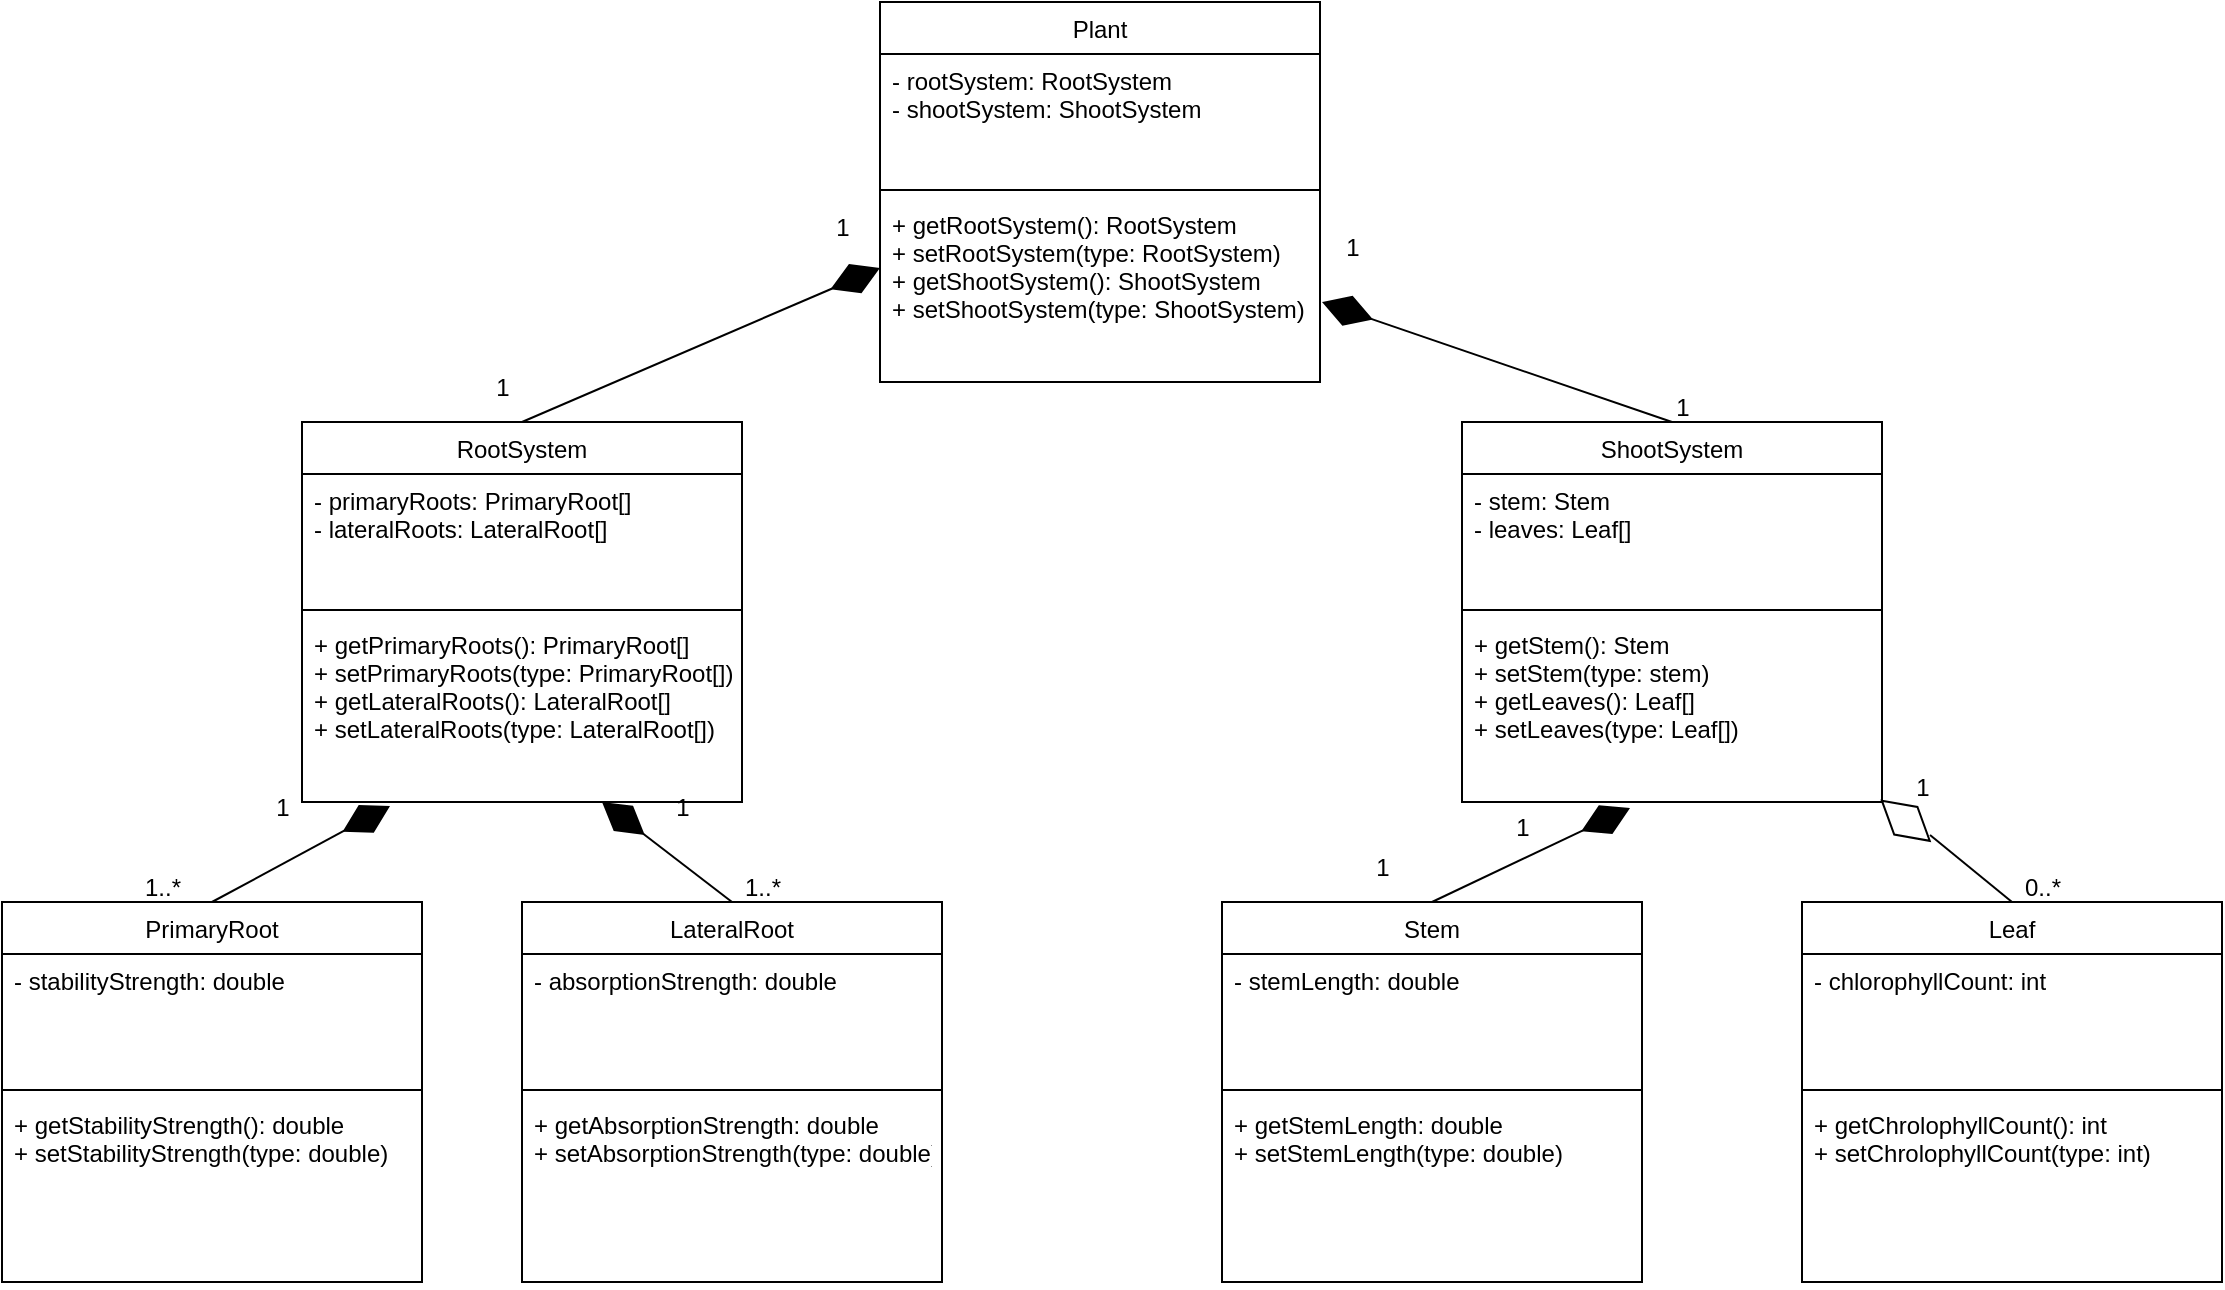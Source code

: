 <mxfile version="24.6.5" type="google">
  <diagram id="C5RBs43oDa-KdzZeNtuy" name="Page-1">
    <mxGraphModel dx="2901" dy="1132" grid="1" gridSize="10" guides="1" tooltips="1" connect="1" arrows="1" fold="1" page="1" pageScale="1" pageWidth="827" pageHeight="1169" math="0" shadow="0">
      <root>
        <mxCell id="WIyWlLk6GJQsqaUBKTNV-0" />
        <mxCell id="WIyWlLk6GJQsqaUBKTNV-1" parent="WIyWlLk6GJQsqaUBKTNV-0" />
        <mxCell id="zkfFHV4jXpPFQw0GAbJ--6" value="Plant" style="swimlane;fontStyle=0;align=center;verticalAlign=top;childLayout=stackLayout;horizontal=1;startSize=26;horizontalStack=0;resizeParent=1;resizeLast=0;collapsible=1;marginBottom=0;rounded=0;shadow=0;strokeWidth=1;" parent="WIyWlLk6GJQsqaUBKTNV-1" vertex="1">
          <mxGeometry x="309" y="270" width="220" height="190" as="geometry">
            <mxRectangle x="130" y="380" width="160" height="26" as="alternateBounds" />
          </mxGeometry>
        </mxCell>
        <mxCell id="zkfFHV4jXpPFQw0GAbJ--7" value="- rootSystem: RootSystem&#xa;- shootSystem: ShootSystem" style="text;align=left;verticalAlign=top;spacingLeft=4;spacingRight=4;overflow=hidden;rotatable=0;points=[[0,0.5],[1,0.5]];portConstraint=eastwest;" parent="zkfFHV4jXpPFQw0GAbJ--6" vertex="1">
          <mxGeometry y="26" width="220" height="64" as="geometry" />
        </mxCell>
        <mxCell id="zkfFHV4jXpPFQw0GAbJ--9" value="" style="line;html=1;strokeWidth=1;align=left;verticalAlign=middle;spacingTop=-1;spacingLeft=3;spacingRight=3;rotatable=0;labelPosition=right;points=[];portConstraint=eastwest;" parent="zkfFHV4jXpPFQw0GAbJ--6" vertex="1">
          <mxGeometry y="90" width="220" height="8" as="geometry" />
        </mxCell>
        <mxCell id="zkfFHV4jXpPFQw0GAbJ--11" value="+ getRootSystem(): RootSystem&#xa;+ setRootSystem(type: RootSystem)&#xa;+ getShootSystem(): ShootSystem&#xa;+ setShootSystem(type: ShootSystem)" style="text;align=left;verticalAlign=top;spacingLeft=4;spacingRight=4;overflow=hidden;rotatable=0;points=[[0,0.5],[1,0.5]];portConstraint=eastwest;" parent="zkfFHV4jXpPFQw0GAbJ--6" vertex="1">
          <mxGeometry y="98" width="220" height="92" as="geometry" />
        </mxCell>
        <mxCell id="rUtTDAKVVjyx590Lfj5m-1" value="Leaf" style="swimlane;fontStyle=0;align=center;verticalAlign=top;childLayout=stackLayout;horizontal=1;startSize=26;horizontalStack=0;resizeParent=1;resizeLast=0;collapsible=1;marginBottom=0;rounded=0;shadow=0;strokeWidth=1;" parent="WIyWlLk6GJQsqaUBKTNV-1" vertex="1">
          <mxGeometry x="770" y="720" width="210" height="190" as="geometry">
            <mxRectangle x="130" y="380" width="160" height="26" as="alternateBounds" />
          </mxGeometry>
        </mxCell>
        <mxCell id="rUtTDAKVVjyx590Lfj5m-2" value="- chlorophyllCount: int" style="text;align=left;verticalAlign=top;spacingLeft=4;spacingRight=4;overflow=hidden;rotatable=0;points=[[0,0.5],[1,0.5]];portConstraint=eastwest;" parent="rUtTDAKVVjyx590Lfj5m-1" vertex="1">
          <mxGeometry y="26" width="210" height="64" as="geometry" />
        </mxCell>
        <mxCell id="rUtTDAKVVjyx590Lfj5m-3" value="" style="line;html=1;strokeWidth=1;align=left;verticalAlign=middle;spacingTop=-1;spacingLeft=3;spacingRight=3;rotatable=0;labelPosition=right;points=[];portConstraint=eastwest;" parent="rUtTDAKVVjyx590Lfj5m-1" vertex="1">
          <mxGeometry y="90" width="210" height="8" as="geometry" />
        </mxCell>
        <mxCell id="rUtTDAKVVjyx590Lfj5m-4" value="+ getChrolophyllCount(): int&#xa;+ setChrolophyllCount(type: int)" style="text;align=left;verticalAlign=top;spacingLeft=4;spacingRight=4;overflow=hidden;rotatable=0;points=[[0,0.5],[1,0.5]];portConstraint=eastwest;" parent="rUtTDAKVVjyx590Lfj5m-1" vertex="1">
          <mxGeometry y="98" width="210" height="92" as="geometry" />
        </mxCell>
        <mxCell id="rUtTDAKVVjyx590Lfj5m-5" value="Stem" style="swimlane;fontStyle=0;align=center;verticalAlign=top;childLayout=stackLayout;horizontal=1;startSize=26;horizontalStack=0;resizeParent=1;resizeLast=0;collapsible=1;marginBottom=0;rounded=0;shadow=0;strokeWidth=1;" parent="WIyWlLk6GJQsqaUBKTNV-1" vertex="1">
          <mxGeometry x="480" y="720" width="210" height="190" as="geometry">
            <mxRectangle x="130" y="380" width="160" height="26" as="alternateBounds" />
          </mxGeometry>
        </mxCell>
        <mxCell id="rUtTDAKVVjyx590Lfj5m-6" value="- stemLength: double" style="text;align=left;verticalAlign=top;spacingLeft=4;spacingRight=4;overflow=hidden;rotatable=0;points=[[0,0.5],[1,0.5]];portConstraint=eastwest;" parent="rUtTDAKVVjyx590Lfj5m-5" vertex="1">
          <mxGeometry y="26" width="210" height="64" as="geometry" />
        </mxCell>
        <mxCell id="rUtTDAKVVjyx590Lfj5m-7" value="" style="line;html=1;strokeWidth=1;align=left;verticalAlign=middle;spacingTop=-1;spacingLeft=3;spacingRight=3;rotatable=0;labelPosition=right;points=[];portConstraint=eastwest;" parent="rUtTDAKVVjyx590Lfj5m-5" vertex="1">
          <mxGeometry y="90" width="210" height="8" as="geometry" />
        </mxCell>
        <mxCell id="rUtTDAKVVjyx590Lfj5m-8" value="+ getStemLength: double&#xa;+ setStemLength(type: double)" style="text;align=left;verticalAlign=top;spacingLeft=4;spacingRight=4;overflow=hidden;rotatable=0;points=[[0,0.5],[1,0.5]];portConstraint=eastwest;" parent="rUtTDAKVVjyx590Lfj5m-5" vertex="1">
          <mxGeometry y="98" width="210" height="92" as="geometry" />
        </mxCell>
        <mxCell id="rUtTDAKVVjyx590Lfj5m-9" value="PrimaryRoot" style="swimlane;fontStyle=0;align=center;verticalAlign=top;childLayout=stackLayout;horizontal=1;startSize=26;horizontalStack=0;resizeParent=1;resizeLast=0;collapsible=1;marginBottom=0;rounded=0;shadow=0;strokeWidth=1;" parent="WIyWlLk6GJQsqaUBKTNV-1" vertex="1">
          <mxGeometry x="-130" y="720" width="210" height="190" as="geometry">
            <mxRectangle x="130" y="380" width="160" height="26" as="alternateBounds" />
          </mxGeometry>
        </mxCell>
        <mxCell id="rUtTDAKVVjyx590Lfj5m-10" value="- stabilityStrength: double" style="text;align=left;verticalAlign=top;spacingLeft=4;spacingRight=4;overflow=hidden;rotatable=0;points=[[0,0.5],[1,0.5]];portConstraint=eastwest;" parent="rUtTDAKVVjyx590Lfj5m-9" vertex="1">
          <mxGeometry y="26" width="210" height="64" as="geometry" />
        </mxCell>
        <mxCell id="rUtTDAKVVjyx590Lfj5m-11" value="" style="line;html=1;strokeWidth=1;align=left;verticalAlign=middle;spacingTop=-1;spacingLeft=3;spacingRight=3;rotatable=0;labelPosition=right;points=[];portConstraint=eastwest;" parent="rUtTDAKVVjyx590Lfj5m-9" vertex="1">
          <mxGeometry y="90" width="210" height="8" as="geometry" />
        </mxCell>
        <mxCell id="rUtTDAKVVjyx590Lfj5m-12" value="+ getStabilityStrength(): double&#xa;+ setStabilityStrength(type: double)" style="text;align=left;verticalAlign=top;spacingLeft=4;spacingRight=4;overflow=hidden;rotatable=0;points=[[0,0.5],[1,0.5]];portConstraint=eastwest;" parent="rUtTDAKVVjyx590Lfj5m-9" vertex="1">
          <mxGeometry y="98" width="210" height="92" as="geometry" />
        </mxCell>
        <mxCell id="rUtTDAKVVjyx590Lfj5m-22" value="RootSystem" style="swimlane;fontStyle=0;align=center;verticalAlign=top;childLayout=stackLayout;horizontal=1;startSize=26;horizontalStack=0;resizeParent=1;resizeLast=0;collapsible=1;marginBottom=0;rounded=0;shadow=0;strokeWidth=1;" parent="WIyWlLk6GJQsqaUBKTNV-1" vertex="1">
          <mxGeometry x="20" y="480" width="220" height="190" as="geometry">
            <mxRectangle x="130" y="380" width="160" height="26" as="alternateBounds" />
          </mxGeometry>
        </mxCell>
        <mxCell id="rUtTDAKVVjyx590Lfj5m-23" value="- primaryRoots: PrimaryRoot[]&#xa;- lateralRoots: LateralRoot[]" style="text;align=left;verticalAlign=top;spacingLeft=4;spacingRight=4;overflow=hidden;rotatable=0;points=[[0,0.5],[1,0.5]];portConstraint=eastwest;" parent="rUtTDAKVVjyx590Lfj5m-22" vertex="1">
          <mxGeometry y="26" width="220" height="64" as="geometry" />
        </mxCell>
        <mxCell id="rUtTDAKVVjyx590Lfj5m-24" value="" style="line;html=1;strokeWidth=1;align=left;verticalAlign=middle;spacingTop=-1;spacingLeft=3;spacingRight=3;rotatable=0;labelPosition=right;points=[];portConstraint=eastwest;" parent="rUtTDAKVVjyx590Lfj5m-22" vertex="1">
          <mxGeometry y="90" width="220" height="8" as="geometry" />
        </mxCell>
        <mxCell id="rUtTDAKVVjyx590Lfj5m-25" value="+ getPrimaryRoots(): PrimaryRoot[]&#xa;+ setPrimaryRoots(type: PrimaryRoot[])&#xa;+ getLateralRoots(): LateralRoot[]&#xa;+ setLateralRoots(type: LateralRoot[])" style="text;align=left;verticalAlign=top;spacingLeft=4;spacingRight=4;overflow=hidden;rotatable=0;points=[[0,0.5],[1,0.5]];portConstraint=eastwest;" parent="rUtTDAKVVjyx590Lfj5m-22" vertex="1">
          <mxGeometry y="98" width="220" height="92" as="geometry" />
        </mxCell>
        <mxCell id="rUtTDAKVVjyx590Lfj5m-26" value="ShootSystem" style="swimlane;fontStyle=0;align=center;verticalAlign=top;childLayout=stackLayout;horizontal=1;startSize=26;horizontalStack=0;resizeParent=1;resizeLast=0;collapsible=1;marginBottom=0;rounded=0;shadow=0;strokeWidth=1;" parent="WIyWlLk6GJQsqaUBKTNV-1" vertex="1">
          <mxGeometry x="600" y="480" width="210" height="190" as="geometry">
            <mxRectangle x="130" y="380" width="160" height="26" as="alternateBounds" />
          </mxGeometry>
        </mxCell>
        <mxCell id="rUtTDAKVVjyx590Lfj5m-27" value="- stem: Stem&#xa;- leaves: Leaf[]" style="text;align=left;verticalAlign=top;spacingLeft=4;spacingRight=4;overflow=hidden;rotatable=0;points=[[0,0.5],[1,0.5]];portConstraint=eastwest;" parent="rUtTDAKVVjyx590Lfj5m-26" vertex="1">
          <mxGeometry y="26" width="210" height="64" as="geometry" />
        </mxCell>
        <mxCell id="rUtTDAKVVjyx590Lfj5m-28" value="" style="line;html=1;strokeWidth=1;align=left;verticalAlign=middle;spacingTop=-1;spacingLeft=3;spacingRight=3;rotatable=0;labelPosition=right;points=[];portConstraint=eastwest;" parent="rUtTDAKVVjyx590Lfj5m-26" vertex="1">
          <mxGeometry y="90" width="210" height="8" as="geometry" />
        </mxCell>
        <mxCell id="rUtTDAKVVjyx590Lfj5m-29" value="+ getStem(): Stem&#xa;+ setStem(type: stem)&#xa;+ getLeaves(): Leaf[]&#xa;+ setLeaves(type: Leaf[])" style="text;align=left;verticalAlign=top;spacingLeft=4;spacingRight=4;overflow=hidden;rotatable=0;points=[[0,0.5],[1,0.5]];portConstraint=eastwest;" parent="rUtTDAKVVjyx590Lfj5m-26" vertex="1">
          <mxGeometry y="98" width="210" height="92" as="geometry" />
        </mxCell>
        <mxCell id="rUtTDAKVVjyx590Lfj5m-30" value="LateralRoot" style="swimlane;fontStyle=0;align=center;verticalAlign=top;childLayout=stackLayout;horizontal=1;startSize=26;horizontalStack=0;resizeParent=1;resizeLast=0;collapsible=1;marginBottom=0;rounded=0;shadow=0;strokeWidth=1;" parent="WIyWlLk6GJQsqaUBKTNV-1" vertex="1">
          <mxGeometry x="130" y="720" width="210" height="190" as="geometry">
            <mxRectangle x="130" y="380" width="160" height="26" as="alternateBounds" />
          </mxGeometry>
        </mxCell>
        <mxCell id="rUtTDAKVVjyx590Lfj5m-31" value="- absorptionStrength: double" style="text;align=left;verticalAlign=top;spacingLeft=4;spacingRight=4;overflow=hidden;rotatable=0;points=[[0,0.5],[1,0.5]];portConstraint=eastwest;" parent="rUtTDAKVVjyx590Lfj5m-30" vertex="1">
          <mxGeometry y="26" width="210" height="64" as="geometry" />
        </mxCell>
        <mxCell id="rUtTDAKVVjyx590Lfj5m-32" value="" style="line;html=1;strokeWidth=1;align=left;verticalAlign=middle;spacingTop=-1;spacingLeft=3;spacingRight=3;rotatable=0;labelPosition=right;points=[];portConstraint=eastwest;" parent="rUtTDAKVVjyx590Lfj5m-30" vertex="1">
          <mxGeometry y="90" width="210" height="8" as="geometry" />
        </mxCell>
        <mxCell id="rUtTDAKVVjyx590Lfj5m-33" value="+ getAbsorptionStrength: double&#xa;+ setAbsorptionStrength(type: double)" style="text;align=left;verticalAlign=top;spacingLeft=4;spacingRight=4;overflow=hidden;rotatable=0;points=[[0,0.5],[1,0.5]];portConstraint=eastwest;" parent="rUtTDAKVVjyx590Lfj5m-30" vertex="1">
          <mxGeometry y="98" width="210" height="92" as="geometry" />
        </mxCell>
        <mxCell id="OLJ80uQyUvvLL7ihogi7-0" value="" style="endArrow=diamondThin;endFill=1;endSize=24;html=1;rounded=0;fontSize=12;curved=1;exitX=0.5;exitY=0;exitDx=0;exitDy=0;entryX=0;entryY=0.38;entryDx=0;entryDy=0;entryPerimeter=0;" edge="1" parent="WIyWlLk6GJQsqaUBKTNV-1" source="rUtTDAKVVjyx590Lfj5m-22" target="zkfFHV4jXpPFQw0GAbJ--11">
          <mxGeometry width="160" relative="1" as="geometry">
            <mxPoint x="-62" y="324" as="sourcePoint" />
            <mxPoint x="20" y="323" as="targetPoint" />
          </mxGeometry>
        </mxCell>
        <mxCell id="OLJ80uQyUvvLL7ihogi7-1" value="" style="endArrow=diamondThin;endFill=1;endSize=24;html=1;rounded=0;fontSize=12;curved=1;exitX=0.5;exitY=0;exitDx=0;exitDy=0;" edge="1" parent="WIyWlLk6GJQsqaUBKTNV-1" source="rUtTDAKVVjyx590Lfj5m-26">
          <mxGeometry width="160" relative="1" as="geometry">
            <mxPoint x="-52" y="334" as="sourcePoint" />
            <mxPoint x="530" y="420" as="targetPoint" />
          </mxGeometry>
        </mxCell>
        <mxCell id="OLJ80uQyUvvLL7ihogi7-2" value="" style="endArrow=diamondThin;endFill=1;endSize=24;html=1;rounded=0;fontSize=12;curved=1;exitX=0.5;exitY=0;exitDx=0;exitDy=0;entryX=0.2;entryY=1.022;entryDx=0;entryDy=0;entryPerimeter=0;" edge="1" parent="WIyWlLk6GJQsqaUBKTNV-1" source="rUtTDAKVVjyx590Lfj5m-9" target="rUtTDAKVVjyx590Lfj5m-25">
          <mxGeometry width="160" relative="1" as="geometry">
            <mxPoint x="-42" y="344" as="sourcePoint" />
            <mxPoint x="40" y="343" as="targetPoint" />
          </mxGeometry>
        </mxCell>
        <mxCell id="OLJ80uQyUvvLL7ihogi7-3" value="" style="endArrow=diamondThin;endFill=1;endSize=24;html=1;rounded=0;fontSize=12;curved=1;exitX=0.5;exitY=0;exitDx=0;exitDy=0;" edge="1" parent="WIyWlLk6GJQsqaUBKTNV-1" source="rUtTDAKVVjyx590Lfj5m-30">
          <mxGeometry width="160" relative="1" as="geometry">
            <mxPoint x="-32" y="354" as="sourcePoint" />
            <mxPoint x="170" y="670" as="targetPoint" />
          </mxGeometry>
        </mxCell>
        <mxCell id="OLJ80uQyUvvLL7ihogi7-4" value="" style="endArrow=diamondThin;endFill=1;endSize=24;html=1;rounded=0;fontSize=12;curved=1;exitX=0.5;exitY=0;exitDx=0;exitDy=0;entryX=0.4;entryY=1.033;entryDx=0;entryDy=0;entryPerimeter=0;" edge="1" parent="WIyWlLk6GJQsqaUBKTNV-1" source="rUtTDAKVVjyx590Lfj5m-5" target="rUtTDAKVVjyx590Lfj5m-29">
          <mxGeometry width="160" relative="1" as="geometry">
            <mxPoint x="-22" y="364" as="sourcePoint" />
            <mxPoint x="60" y="363" as="targetPoint" />
          </mxGeometry>
        </mxCell>
        <mxCell id="OLJ80uQyUvvLL7ihogi7-6" value="" style="html=1;whiteSpace=wrap;aspect=fixed;shape=isoRectangle;rotation=40;" vertex="1" parent="WIyWlLk6GJQsqaUBKTNV-1">
          <mxGeometry x="806.28" y="670" width="31.26" height="18.76" as="geometry" />
        </mxCell>
        <mxCell id="OLJ80uQyUvvLL7ihogi7-10" value="" style="endArrow=none;html=1;rounded=0;entryX=0.944;entryY=0.378;entryDx=0;entryDy=0;entryPerimeter=0;exitX=0.5;exitY=0;exitDx=0;exitDy=0;" edge="1" parent="WIyWlLk6GJQsqaUBKTNV-1" source="rUtTDAKVVjyx590Lfj5m-1" target="OLJ80uQyUvvLL7ihogi7-6">
          <mxGeometry width="50" height="50" relative="1" as="geometry">
            <mxPoint x="310" y="600" as="sourcePoint" />
            <mxPoint x="360" y="550" as="targetPoint" />
          </mxGeometry>
        </mxCell>
        <mxCell id="OLJ80uQyUvvLL7ihogi7-11" value="1" style="text;html=1;align=center;verticalAlign=middle;resizable=0;points=[];autosize=1;strokeColor=none;fillColor=none;" vertex="1" parent="WIyWlLk6GJQsqaUBKTNV-1">
          <mxGeometry x="695" y="458" width="30" height="30" as="geometry" />
        </mxCell>
        <mxCell id="OLJ80uQyUvvLL7ihogi7-12" value="1" style="text;html=1;align=center;verticalAlign=middle;resizable=0;points=[];autosize=1;strokeColor=none;fillColor=none;" vertex="1" parent="WIyWlLk6GJQsqaUBKTNV-1">
          <mxGeometry x="530" y="378" width="30" height="30" as="geometry" />
        </mxCell>
        <mxCell id="OLJ80uQyUvvLL7ihogi7-13" value="1" style="text;html=1;align=center;verticalAlign=middle;resizable=0;points=[];autosize=1;strokeColor=none;fillColor=none;" vertex="1" parent="WIyWlLk6GJQsqaUBKTNV-1">
          <mxGeometry x="275" y="368" width="30" height="30" as="geometry" />
        </mxCell>
        <mxCell id="OLJ80uQyUvvLL7ihogi7-14" value="1" style="text;html=1;align=center;verticalAlign=middle;resizable=0;points=[];autosize=1;strokeColor=none;fillColor=none;" vertex="1" parent="WIyWlLk6GJQsqaUBKTNV-1">
          <mxGeometry x="105" y="448" width="30" height="30" as="geometry" />
        </mxCell>
        <mxCell id="OLJ80uQyUvvLL7ihogi7-15" value="1" style="text;html=1;align=center;verticalAlign=middle;resizable=0;points=[];autosize=1;strokeColor=none;fillColor=none;" vertex="1" parent="WIyWlLk6GJQsqaUBKTNV-1">
          <mxGeometry x="815" y="648" width="30" height="30" as="geometry" />
        </mxCell>
        <mxCell id="OLJ80uQyUvvLL7ihogi7-16" value="0..*" style="text;html=1;align=center;verticalAlign=middle;resizable=0;points=[];autosize=1;strokeColor=none;fillColor=none;" vertex="1" parent="WIyWlLk6GJQsqaUBKTNV-1">
          <mxGeometry x="870" y="698" width="40" height="30" as="geometry" />
        </mxCell>
        <mxCell id="OLJ80uQyUvvLL7ihogi7-17" value="1" style="text;html=1;align=center;verticalAlign=middle;resizable=0;points=[];autosize=1;strokeColor=none;fillColor=none;" vertex="1" parent="WIyWlLk6GJQsqaUBKTNV-1">
          <mxGeometry x="545" y="688" width="30" height="30" as="geometry" />
        </mxCell>
        <mxCell id="OLJ80uQyUvvLL7ihogi7-18" value="1" style="text;html=1;align=center;verticalAlign=middle;resizable=0;points=[];autosize=1;strokeColor=none;fillColor=none;" vertex="1" parent="WIyWlLk6GJQsqaUBKTNV-1">
          <mxGeometry x="615" y="668" width="30" height="30" as="geometry" />
        </mxCell>
        <mxCell id="OLJ80uQyUvvLL7ihogi7-19" value="1" style="text;html=1;align=center;verticalAlign=middle;resizable=0;points=[];autosize=1;strokeColor=none;fillColor=none;" vertex="1" parent="WIyWlLk6GJQsqaUBKTNV-1">
          <mxGeometry x="195" y="658" width="30" height="30" as="geometry" />
        </mxCell>
        <mxCell id="OLJ80uQyUvvLL7ihogi7-20" value="1" style="text;html=1;align=center;verticalAlign=middle;resizable=0;points=[];autosize=1;strokeColor=none;fillColor=none;" vertex="1" parent="WIyWlLk6GJQsqaUBKTNV-1">
          <mxGeometry x="-5" y="658" width="30" height="30" as="geometry" />
        </mxCell>
        <mxCell id="OLJ80uQyUvvLL7ihogi7-21" value="1..*" style="text;html=1;align=center;verticalAlign=middle;resizable=0;points=[];autosize=1;strokeColor=none;fillColor=none;" vertex="1" parent="WIyWlLk6GJQsqaUBKTNV-1">
          <mxGeometry x="230" y="698" width="40" height="30" as="geometry" />
        </mxCell>
        <mxCell id="OLJ80uQyUvvLL7ihogi7-22" value="1..*" style="text;html=1;align=center;verticalAlign=middle;resizable=0;points=[];autosize=1;strokeColor=none;fillColor=none;" vertex="1" parent="WIyWlLk6GJQsqaUBKTNV-1">
          <mxGeometry x="-70" y="698" width="40" height="30" as="geometry" />
        </mxCell>
      </root>
    </mxGraphModel>
  </diagram>
</mxfile>
